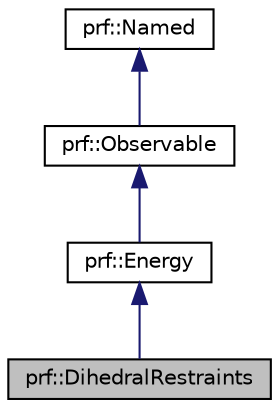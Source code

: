 digraph "prf::DihedralRestraints"
{
  bgcolor="transparent";
  edge [fontname="Helvetica",fontsize="10",labelfontname="Helvetica",labelfontsize="10"];
  node [fontname="Helvetica",fontsize="10",shape=record];
  Node1 [label="prf::DihedralRestraints",height=0.2,width=0.4,color="black", fillcolor="grey75", style="filled" fontcolor="black"];
  Node2 -> Node1 [dir="back",color="midnightblue",fontsize="10",style="solid",fontname="Helvetica"];
  Node2 [label="prf::Energy",height=0.2,width=0.4,color="black",URL="$classprf_1_1Energy.html",tooltip="Energy base class."];
  Node3 -> Node2 [dir="back",color="midnightblue",fontsize="10",style="solid",fontname="Helvetica"];
  Node3 [label="prf::Observable",height=0.2,width=0.4,color="black",URL="$classprf_1_1Observable.html",tooltip="An observable is in principle anything that is named and has a value."];
  Node4 -> Node3 [dir="back",color="midnightblue",fontsize="10",style="solid",fontname="Helvetica"];
  Node4 [label="prf::Named",height=0.2,width=0.4,color="black",URL="$classprf_1_1Named.html",tooltip="Anything that has a name."];
}
